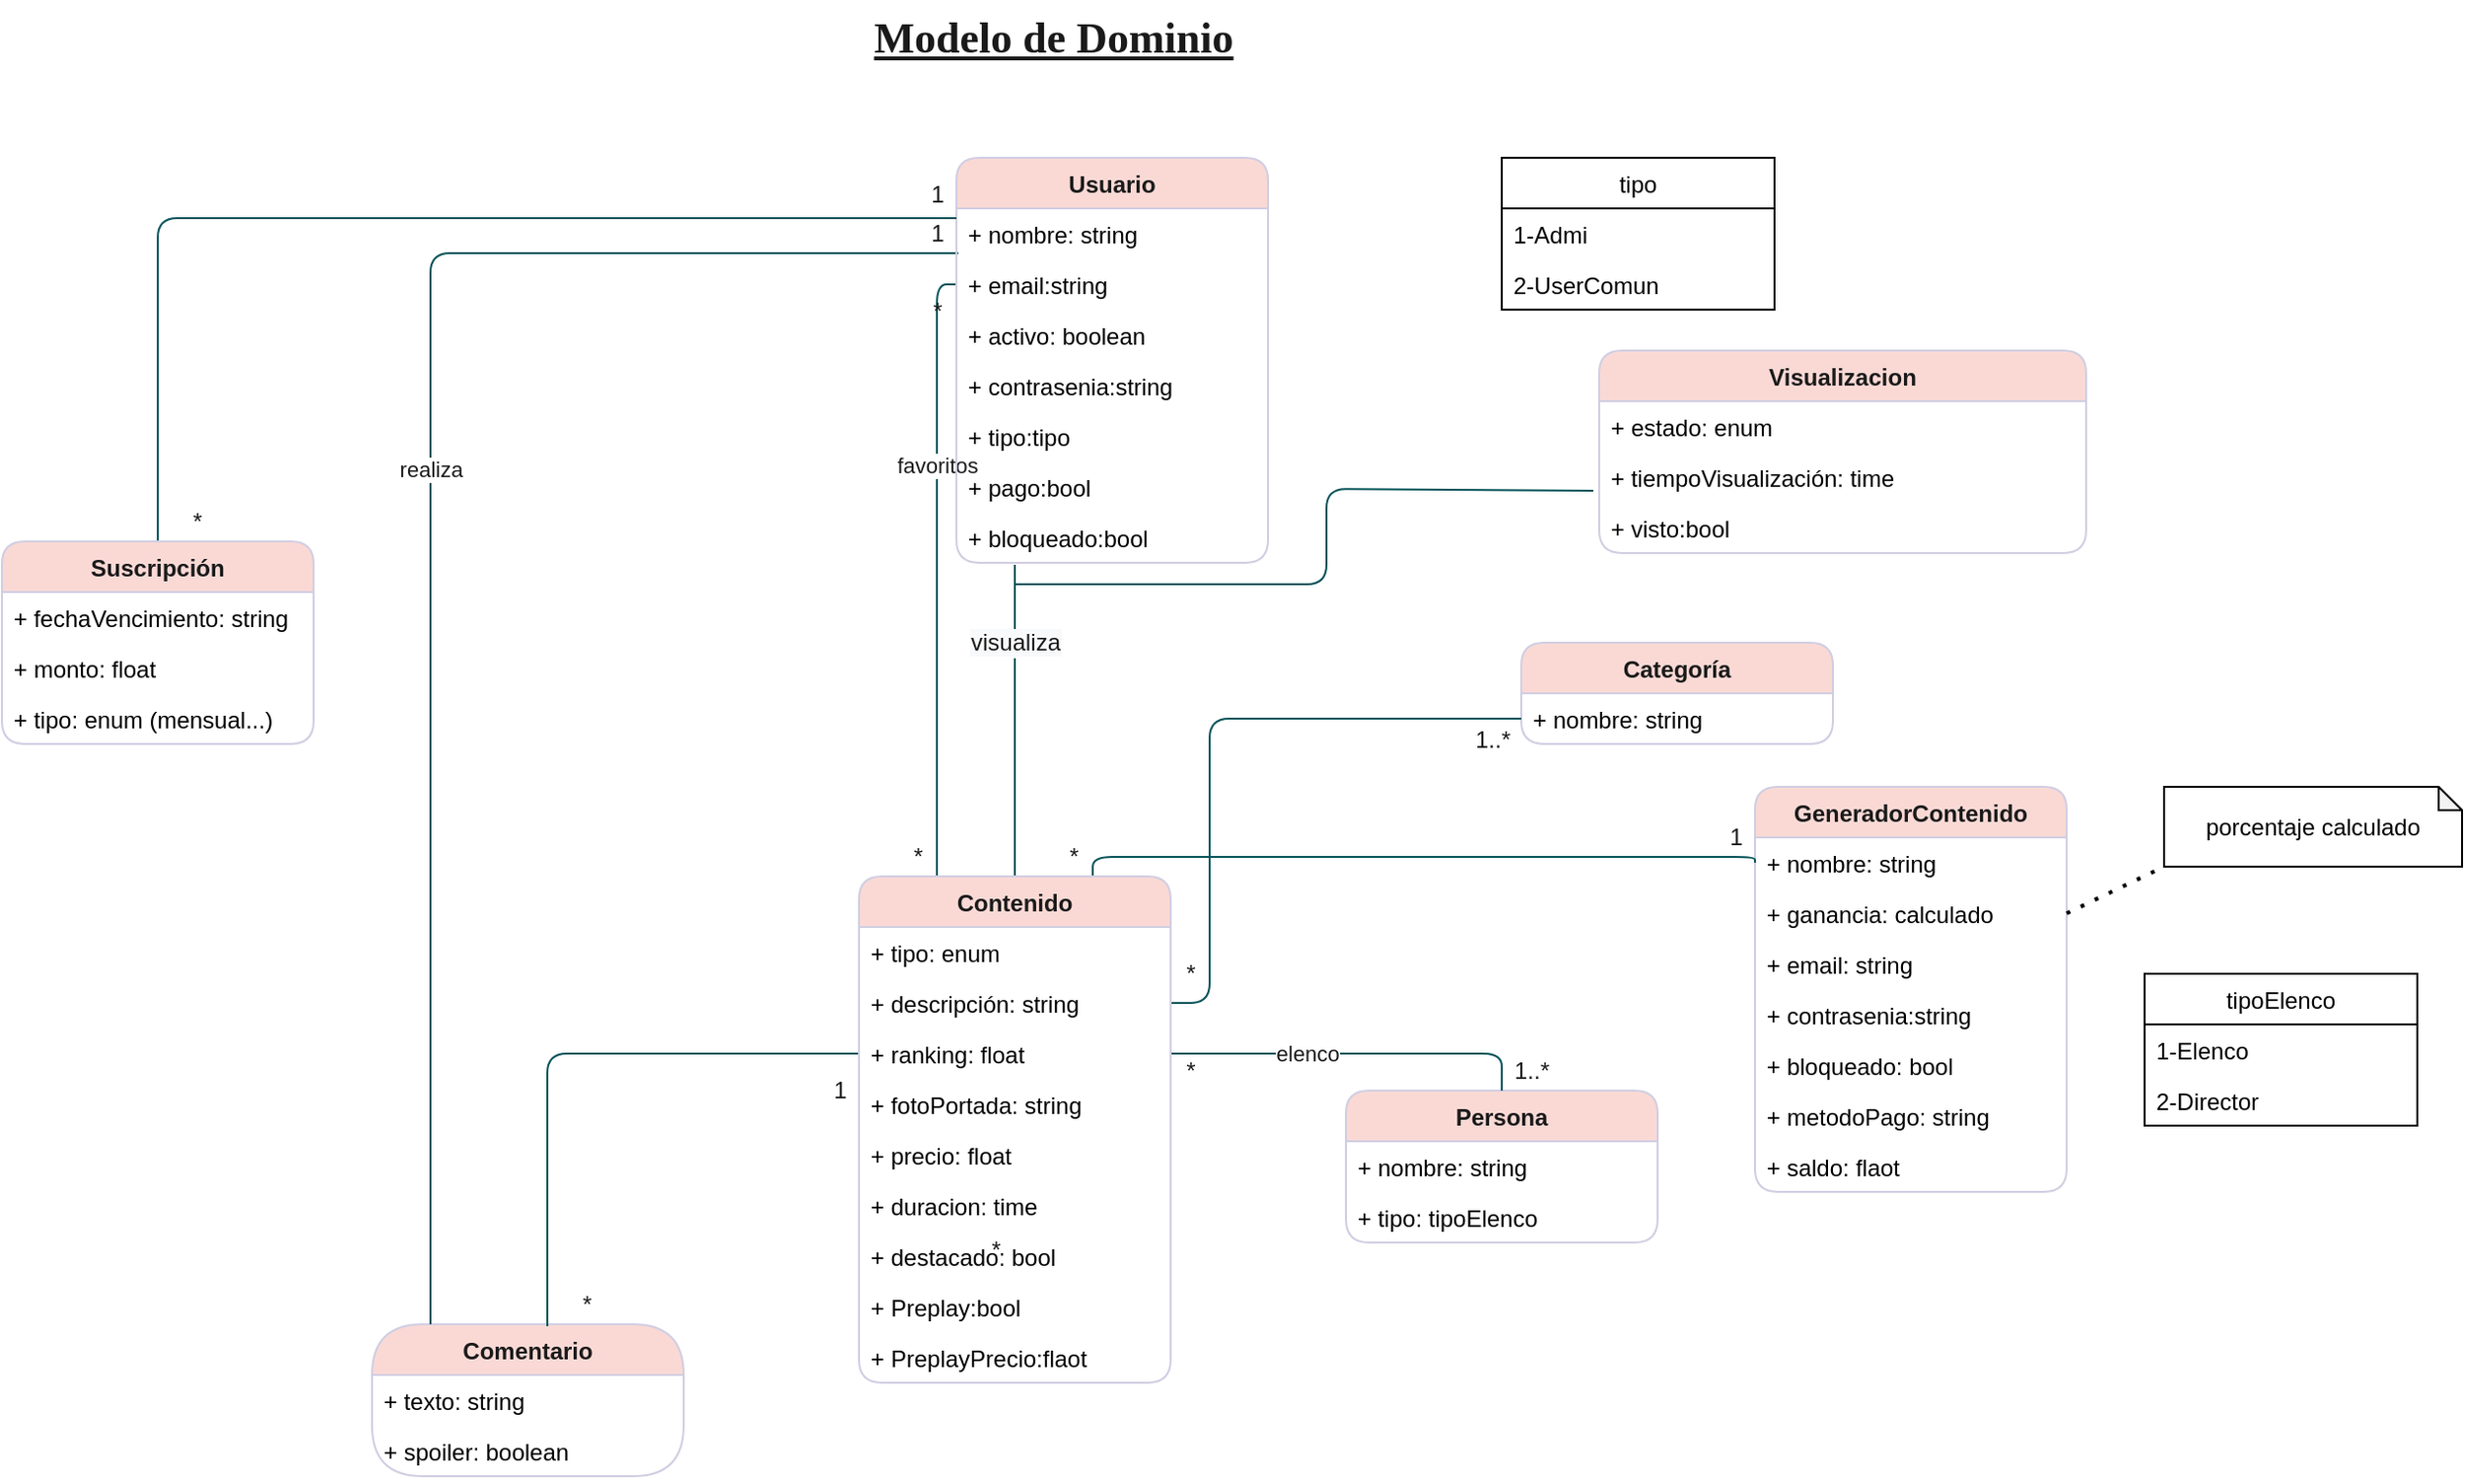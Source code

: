 <mxfile version="15.7.3" type="device" pages="2"><diagram id="Ls-_o7JIN_7BAhij_-Ae" name="Relacional"><mxGraphModel dx="2018" dy="2034" grid="1" gridSize="10" guides="1" tooltips="1" connect="1" arrows="1" fold="1" page="1" pageScale="1" pageWidth="827" pageHeight="1169" math="0" shadow="0"><root><mxCell id="0"/><mxCell id="1" parent="0"/><mxCell id="E4WKJWAHJPoJ-kX5nGv7-1" value="Modelo de Dominio" style="text;html=1;strokeColor=none;fillColor=none;align=center;verticalAlign=middle;whiteSpace=wrap;sketch=0;fontColor=#1A1A1A;fontSize=22;fontStyle=5;fontFamily=Lucida Console;rounded=1;" parent="1" vertex="1"><mxGeometry x="270" y="-170" width="260" height="40" as="geometry"/></mxCell><mxCell id="E4WKJWAHJPoJ-kX5nGv7-25" value="Categoría" style="swimlane;fontStyle=1;align=center;verticalAlign=top;childLayout=stackLayout;horizontal=1;startSize=26;horizontalStack=0;resizeParent=1;resizeParentMax=0;resizeLast=0;collapsible=1;marginBottom=0;sketch=0;fontColor=#1A1A1A;strokeColor=#D0CEE2;fillColor=#FAD9D5;rounded=1;" parent="1" vertex="1"><mxGeometry x="640" y="160" width="160" height="52" as="geometry"/></mxCell><mxCell id="E4WKJWAHJPoJ-kX5nGv7-26" value="+ nombre: string" style="text;strokeColor=none;fillColor=none;align=left;verticalAlign=top;spacingLeft=4;spacingRight=4;overflow=hidden;rotatable=0;points=[[0,0.5],[1,0.5]];portConstraint=eastwest;rounded=1;" parent="E4WKJWAHJPoJ-kX5nGv7-25" vertex="1"><mxGeometry y="26" width="160" height="26" as="geometry"/></mxCell><mxCell id="E4WKJWAHJPoJ-kX5nGv7-30" value="GeneradorContenido" style="swimlane;fontStyle=1;align=center;verticalAlign=top;childLayout=stackLayout;horizontal=1;startSize=26;horizontalStack=0;resizeParent=1;resizeParentMax=0;resizeLast=0;collapsible=1;marginBottom=0;sketch=0;fontColor=#1A1A1A;strokeColor=#D0CEE2;fillColor=#FAD9D5;rounded=1;" parent="1" vertex="1"><mxGeometry x="760" y="234" width="160" height="208" as="geometry"/></mxCell><mxCell id="E4WKJWAHJPoJ-kX5nGv7-31" value="+ nombre: string&#10;" style="text;strokeColor=none;fillColor=none;align=left;verticalAlign=top;spacingLeft=4;spacingRight=4;overflow=hidden;rotatable=0;points=[[0,0.5],[1,0.5]];portConstraint=eastwest;rounded=1;" parent="E4WKJWAHJPoJ-kX5nGv7-30" vertex="1"><mxGeometry y="26" width="160" height="26" as="geometry"/></mxCell><mxCell id="eIcZFwg8ODV4cr5MEJLx-1" value="+ ganancia: calculado" style="text;strokeColor=none;fillColor=none;align=left;verticalAlign=top;spacingLeft=4;spacingRight=4;overflow=hidden;rotatable=0;points=[[0,0.5],[1,0.5]];portConstraint=eastwest;rounded=1;" parent="E4WKJWAHJPoJ-kX5nGv7-30" vertex="1"><mxGeometry y="52" width="160" height="26" as="geometry"/></mxCell><mxCell id="eIcZFwg8ODV4cr5MEJLx-13" value="+ email: string&#10;" style="text;strokeColor=none;fillColor=none;align=left;verticalAlign=top;spacingLeft=4;spacingRight=4;overflow=hidden;rotatable=0;points=[[0,0.5],[1,0.5]];portConstraint=eastwest;rounded=1;" parent="E4WKJWAHJPoJ-kX5nGv7-30" vertex="1"><mxGeometry y="78" width="160" height="26" as="geometry"/></mxCell><mxCell id="eIcZFwg8ODV4cr5MEJLx-14" value="+ contrasenia:string&#10;" style="text;strokeColor=none;fillColor=none;align=left;verticalAlign=top;spacingLeft=4;spacingRight=4;overflow=hidden;rotatable=0;points=[[0,0.5],[1,0.5]];portConstraint=eastwest;rounded=1;" parent="E4WKJWAHJPoJ-kX5nGv7-30" vertex="1"><mxGeometry y="104" width="160" height="26" as="geometry"/></mxCell><mxCell id="enf8LfuknPWUhhPws0sm-5" value="+ bloqueado: bool&#10;" style="text;strokeColor=none;fillColor=none;align=left;verticalAlign=top;spacingLeft=4;spacingRight=4;overflow=hidden;rotatable=0;points=[[0,0.5],[1,0.5]];portConstraint=eastwest;rounded=1;" vertex="1" parent="E4WKJWAHJPoJ-kX5nGv7-30"><mxGeometry y="130" width="160" height="26" as="geometry"/></mxCell><mxCell id="enf8LfuknPWUhhPws0sm-6" value="+ metodoPago: string" style="text;strokeColor=none;fillColor=none;align=left;verticalAlign=top;spacingLeft=4;spacingRight=4;overflow=hidden;rotatable=0;points=[[0,0.5],[1,0.5]];portConstraint=eastwest;rounded=1;" vertex="1" parent="E4WKJWAHJPoJ-kX5nGv7-30"><mxGeometry y="156" width="160" height="26" as="geometry"/></mxCell><mxCell id="enf8LfuknPWUhhPws0sm-7" value="+ saldo: flaot" style="text;strokeColor=none;fillColor=none;align=left;verticalAlign=top;spacingLeft=4;spacingRight=4;overflow=hidden;rotatable=0;points=[[0,0.5],[1,0.5]];portConstraint=eastwest;rounded=1;" vertex="1" parent="E4WKJWAHJPoJ-kX5nGv7-30"><mxGeometry y="182" width="160" height="26" as="geometry"/></mxCell><mxCell id="E4WKJWAHJPoJ-kX5nGv7-45" style="edgeStyle=orthogonalEdgeStyle;curved=0;rounded=1;sketch=0;orthogonalLoop=1;jettySize=auto;html=1;entryX=0.5;entryY=0;entryDx=0;entryDy=0;fontColor=#1A1A1A;strokeColor=#09555B;endArrow=none;endFill=0;" parent="1" edge="1"><mxGeometry relative="1" as="geometry"><mxPoint x="380" y="120" as="sourcePoint"/><mxPoint x="380" y="280" as="targetPoint"/><Array as="points"><mxPoint x="380" y="120"/></Array></mxGeometry></mxCell><mxCell id="E4WKJWAHJPoJ-kX5nGv7-77" value="&lt;span style=&quot;font-size: 12px ; background-color: rgb(248 , 249 , 250)&quot;&gt;visualiza&lt;/span&gt;" style="edgeLabel;html=1;align=center;verticalAlign=middle;resizable=0;points=[];fontColor=#1A1A1A;" parent="E4WKJWAHJPoJ-kX5nGv7-45" vertex="1" connectable="0"><mxGeometry x="-0.225" y="-2" relative="1" as="geometry"><mxPoint x="2" y="-22" as="offset"/></mxGeometry></mxCell><mxCell id="E4WKJWAHJPoJ-kX5nGv7-40" value="Comentario" style="swimlane;fontStyle=1;align=center;verticalAlign=top;childLayout=stackLayout;horizontal=1;startSize=26;horizontalStack=0;resizeParent=1;resizeParentMax=0;resizeLast=0;collapsible=1;marginBottom=0;sketch=0;fontColor=#1A1A1A;strokeColor=#D0CEE2;fillColor=#FAD9D5;rounded=1;arcSize=50;" parent="1" vertex="1"><mxGeometry x="50" y="510" width="160" height="78" as="geometry"><mxRectangle x="-50" y="510" width="100" height="26" as="alternateBounds"/></mxGeometry></mxCell><mxCell id="E4WKJWAHJPoJ-kX5nGv7-41" value="+ texto: string" style="text;strokeColor=none;fillColor=none;align=left;verticalAlign=top;spacingLeft=4;spacingRight=4;overflow=hidden;rotatable=0;points=[[0,0.5],[1,0.5]];portConstraint=eastwest;rounded=1;" parent="E4WKJWAHJPoJ-kX5nGv7-40" vertex="1"><mxGeometry y="26" width="160" height="26" as="geometry"/></mxCell><mxCell id="E4WKJWAHJPoJ-kX5nGv7-42" value="+ spoiler: boolean" style="text;strokeColor=none;fillColor=none;align=left;verticalAlign=top;spacingLeft=4;spacingRight=4;overflow=hidden;rotatable=0;points=[[0,0.5],[1,0.5]];portConstraint=eastwest;rounded=1;" parent="E4WKJWAHJPoJ-kX5nGv7-40" vertex="1"><mxGeometry y="52" width="160" height="26" as="geometry"/></mxCell><mxCell id="E4WKJWAHJPoJ-kX5nGv7-46" value="Visualizacion" style="swimlane;fontStyle=1;align=center;verticalAlign=top;childLayout=stackLayout;horizontal=1;startSize=26;horizontalStack=0;resizeParent=1;resizeParentMax=0;resizeLast=0;collapsible=1;marginBottom=0;sketch=0;fontColor=#1A1A1A;strokeColor=#D0CEE2;fillColor=#FAD9D5;rounded=1;" parent="1" vertex="1"><mxGeometry x="680" y="10" width="250" height="104" as="geometry"><mxRectangle x="110" y="455" width="260" height="26" as="alternateBounds"/></mxGeometry></mxCell><mxCell id="E4WKJWAHJPoJ-kX5nGv7-47" value="+ estado: enum" style="text;strokeColor=none;fillColor=none;align=left;verticalAlign=top;spacingLeft=4;spacingRight=4;overflow=hidden;rotatable=0;points=[[0,0.5],[1,0.5]];portConstraint=eastwest;rounded=1;" parent="E4WKJWAHJPoJ-kX5nGv7-46" vertex="1"><mxGeometry y="26" width="250" height="26" as="geometry"/></mxCell><mxCell id="enf8LfuknPWUhhPws0sm-2" value="+ tiempoVisualización: time" style="text;strokeColor=none;fillColor=none;align=left;verticalAlign=top;spacingLeft=4;spacingRight=4;overflow=hidden;rotatable=0;points=[[0,0.5],[1,0.5]];portConstraint=eastwest;rounded=1;" vertex="1" parent="E4WKJWAHJPoJ-kX5nGv7-46"><mxGeometry y="52" width="250" height="26" as="geometry"/></mxCell><mxCell id="enf8LfuknPWUhhPws0sm-1" value="+ visto:bool" style="text;strokeColor=none;fillColor=none;align=left;verticalAlign=top;spacingLeft=4;spacingRight=4;overflow=hidden;rotatable=0;points=[[0,0.5],[1,0.5]];portConstraint=eastwest;rounded=1;" vertex="1" parent="E4WKJWAHJPoJ-kX5nGv7-46"><mxGeometry y="78" width="250" height="26" as="geometry"/></mxCell><mxCell id="E4WKJWAHJPoJ-kX5nGv7-52" style="edgeStyle=orthogonalEdgeStyle;curved=0;rounded=1;sketch=0;orthogonalLoop=1;jettySize=auto;html=1;entryX=0;entryY=0.5;entryDx=0;entryDy=0;fontColor=#1A1A1A;endArrow=none;endFill=0;strokeColor=#09555B;" parent="1" target="E4WKJWAHJPoJ-kX5nGv7-26" edge="1"><mxGeometry relative="1" as="geometry"><mxPoint x="460" y="345" as="sourcePoint"/><mxPoint x="640" y="225" as="targetPoint"/><Array as="points"><mxPoint x="480" y="345"/><mxPoint x="480" y="199"/></Array></mxGeometry></mxCell><mxCell id="E4WKJWAHJPoJ-kX5nGv7-53" value="1..*&lt;br&gt;" style="text;html=1;align=center;verticalAlign=middle;resizable=0;points=[];autosize=1;strokeColor=none;fontColor=#1A1A1A;" parent="1" vertex="1"><mxGeometry x="610" y="200" width="30" height="20" as="geometry"/></mxCell><mxCell id="E4WKJWAHJPoJ-kX5nGv7-56" value="Persona" style="swimlane;fontStyle=1;align=center;verticalAlign=top;childLayout=stackLayout;horizontal=1;startSize=26;horizontalStack=0;resizeParent=1;resizeParentMax=0;resizeLast=0;collapsible=1;marginBottom=0;sketch=0;fontColor=#1A1A1A;strokeColor=#D0CEE2;fillColor=#FAD9D5;rounded=1;" parent="1" vertex="1"><mxGeometry x="550" y="390" width="160" height="78" as="geometry"/></mxCell><mxCell id="E4WKJWAHJPoJ-kX5nGv7-57" value="+ nombre: string" style="text;strokeColor=none;fillColor=none;align=left;verticalAlign=top;spacingLeft=4;spacingRight=4;overflow=hidden;rotatable=0;points=[[0,0.5],[1,0.5]];portConstraint=eastwest;rounded=1;" parent="E4WKJWAHJPoJ-kX5nGv7-56" vertex="1"><mxGeometry y="26" width="160" height="26" as="geometry"/></mxCell><mxCell id="RO8DZL4vetrmdhFQy2fv-1" value="+ tipo: tipoElenco" style="text;strokeColor=none;fillColor=none;align=left;verticalAlign=top;spacingLeft=4;spacingRight=4;overflow=hidden;rotatable=0;points=[[0,0.5],[1,0.5]];portConstraint=eastwest;rounded=1;" parent="E4WKJWAHJPoJ-kX5nGv7-56" vertex="1"><mxGeometry y="52" width="160" height="26" as="geometry"/></mxCell><mxCell id="E4WKJWAHJPoJ-kX5nGv7-61" style="edgeStyle=orthogonalEdgeStyle;curved=0;rounded=1;sketch=0;orthogonalLoop=1;jettySize=auto;html=1;exitX=1;exitY=0.5;exitDx=0;exitDy=0;entryX=0.5;entryY=0;entryDx=0;entryDy=0;fontColor=#1A1A1A;endArrow=none;endFill=0;strokeColor=#09555B;" parent="1" target="E4WKJWAHJPoJ-kX5nGv7-56" edge="1"><mxGeometry relative="1" as="geometry"><mxPoint x="460" y="371" as="sourcePoint"/><Array as="points"><mxPoint x="630" y="371"/><mxPoint x="630" y="384"/></Array></mxGeometry></mxCell><mxCell id="E4WKJWAHJPoJ-kX5nGv7-64" value="elenco" style="edgeLabel;html=1;align=center;verticalAlign=middle;resizable=0;points=[];fontColor=#1A1A1A;" parent="E4WKJWAHJPoJ-kX5nGv7-61" vertex="1" connectable="0"><mxGeometry x="-0.285" y="-4" relative="1" as="geometry"><mxPoint x="2" y="-4" as="offset"/></mxGeometry></mxCell><mxCell id="E4WKJWAHJPoJ-kX5nGv7-66" value="1..*&lt;br&gt;" style="text;html=1;align=center;verticalAlign=middle;resizable=0;points=[];autosize=1;strokeColor=none;fontColor=#1A1A1A;" parent="1" vertex="1"><mxGeometry x="630" y="370" width="30" height="20" as="geometry"/></mxCell><mxCell id="E4WKJWAHJPoJ-kX5nGv7-68" value="*" style="text;html=1;align=center;verticalAlign=middle;resizable=0;points=[];autosize=1;strokeColor=none;fontColor=#1A1A1A;" parent="1" vertex="1"><mxGeometry x="360" y="462" width="20" height="20" as="geometry"/></mxCell><mxCell id="E4WKJWAHJPoJ-kX5nGv7-69" value="*" style="text;html=1;align=center;verticalAlign=middle;resizable=0;points=[];autosize=1;strokeColor=none;fontColor=#1A1A1A;" parent="1" vertex="1"><mxGeometry x="460" y="370" width="20" height="20" as="geometry"/></mxCell><mxCell id="E4WKJWAHJPoJ-kX5nGv7-70" value="*" style="text;html=1;align=center;verticalAlign=middle;resizable=0;points=[];autosize=1;strokeColor=none;fontColor=#1A1A1A;" parent="1" vertex="1"><mxGeometry x="460" y="320" width="20" height="20" as="geometry"/></mxCell><mxCell id="E4WKJWAHJPoJ-kX5nGv7-73" style="edgeStyle=orthogonalEdgeStyle;curved=0;rounded=1;sketch=0;orthogonalLoop=1;jettySize=auto;html=1;exitX=0;exitY=0.5;exitDx=0;exitDy=0;entryX=0.25;entryY=0;entryDx=0;entryDy=0;fontColor=#1A1A1A;endArrow=none;endFill=0;strokeColor=#09555B;" parent="1" source="E4WKJWAHJPoJ-kX5nGv7-100" target="E4WKJWAHJPoJ-kX5nGv7-130" edge="1"><mxGeometry relative="1" as="geometry"><mxPoint x="300" y="139" as="sourcePoint"/><mxPoint x="300" y="345" as="targetPoint"/><Array as="points"><mxPoint x="340" y="-24"/></Array></mxGeometry></mxCell><mxCell id="E4WKJWAHJPoJ-kX5nGv7-74" value="favoritos" style="edgeLabel;html=1;align=center;verticalAlign=middle;resizable=0;points=[];fontColor=#1A1A1A;" parent="E4WKJWAHJPoJ-kX5nGv7-73" vertex="1" connectable="0"><mxGeometry x="-0.213" y="1" relative="1" as="geometry"><mxPoint x="-1" y="-21" as="offset"/></mxGeometry></mxCell><mxCell id="E4WKJWAHJPoJ-kX5nGv7-75" value="*" style="text;html=1;align=center;verticalAlign=middle;resizable=0;points=[];autosize=1;strokeColor=none;fontColor=#1A1A1A;" parent="1" vertex="1"><mxGeometry x="320" y="260" width="20" height="20" as="geometry"/></mxCell><mxCell id="E4WKJWAHJPoJ-kX5nGv7-76" value="*" style="text;html=1;align=center;verticalAlign=middle;resizable=0;points=[];autosize=1;strokeColor=none;fontColor=#1A1A1A;" parent="1" vertex="1"><mxGeometry x="330" y="-20" width="20" height="20" as="geometry"/></mxCell><mxCell id="E4WKJWAHJPoJ-kX5nGv7-78" style="edgeStyle=orthogonalEdgeStyle;curved=0;rounded=1;sketch=0;orthogonalLoop=1;jettySize=auto;html=1;entryX=0.75;entryY=0;entryDx=0;entryDy=0;fontColor=#1A1A1A;endArrow=none;endFill=0;strokeColor=#09555B;exitX=0;exitY=0.5;exitDx=0;exitDy=0;" parent="1" edge="1" source="E4WKJWAHJPoJ-kX5nGv7-31"><mxGeometry relative="1" as="geometry"><mxPoint x="420" y="280" as="targetPoint"/><Array as="points"><mxPoint x="760" y="270"/><mxPoint x="420" y="270"/></Array><mxPoint x="700" y="270" as="sourcePoint"/></mxGeometry></mxCell><mxCell id="E4WKJWAHJPoJ-kX5nGv7-79" value="*" style="text;html=1;align=center;verticalAlign=middle;resizable=0;points=[];autosize=1;strokeColor=none;fontColor=#1A1A1A;" parent="1" vertex="1"><mxGeometry x="400" y="260" width="20" height="20" as="geometry"/></mxCell><mxCell id="E4WKJWAHJPoJ-kX5nGv7-80" value="1" style="text;html=1;align=center;verticalAlign=middle;resizable=0;points=[];autosize=1;strokeColor=none;fontColor=#1A1A1A;" parent="1" vertex="1"><mxGeometry x="740" y="250" width="20" height="20" as="geometry"/></mxCell><mxCell id="E4WKJWAHJPoJ-kX5nGv7-81" style="edgeStyle=orthogonalEdgeStyle;curved=0;rounded=1;sketch=0;orthogonalLoop=1;jettySize=auto;html=1;exitX=0.006;exitY=0.885;exitDx=0;exitDy=0;fontColor=#1A1A1A;endArrow=none;endFill=0;strokeColor=#09555B;exitPerimeter=0;" parent="1" source="E4WKJWAHJPoJ-kX5nGv7-99" edge="1"><mxGeometry relative="1" as="geometry"><mxPoint x="300" y="139" as="sourcePoint"/><Array as="points"><mxPoint x="80" y="-40"/><mxPoint x="80" y="510"/></Array><mxPoint x="80" y="510" as="targetPoint"/></mxGeometry></mxCell><mxCell id="E4WKJWAHJPoJ-kX5nGv7-89" value="realiza" style="edgeLabel;html=1;align=center;verticalAlign=middle;resizable=0;points=[];fontColor=#1A1A1A;" parent="E4WKJWAHJPoJ-kX5nGv7-81" vertex="1" connectable="0"><mxGeometry x="0.373" y="1" relative="1" as="geometry"><mxPoint x="-1" y="-182" as="offset"/></mxGeometry></mxCell><mxCell id="E4WKJWAHJPoJ-kX5nGv7-84" value="1" style="text;html=1;align=center;verticalAlign=middle;resizable=0;points=[];autosize=1;strokeColor=none;fontColor=#1A1A1A;" parent="1" vertex="1"><mxGeometry x="280" y="380" width="20" height="20" as="geometry"/></mxCell><mxCell id="E4WKJWAHJPoJ-kX5nGv7-86" value="*" style="text;html=1;align=center;verticalAlign=middle;resizable=0;points=[];autosize=1;strokeColor=none;fontColor=#1A1A1A;" parent="1" vertex="1"><mxGeometry x="150" y="490" width="20" height="20" as="geometry"/></mxCell><mxCell id="E4WKJWAHJPoJ-kX5nGv7-87" value="1" style="text;html=1;align=center;verticalAlign=middle;resizable=0;points=[];autosize=1;strokeColor=none;fontColor=#1A1A1A;" parent="1" vertex="1"><mxGeometry x="330" y="-60" width="20" height="20" as="geometry"/></mxCell><mxCell id="E4WKJWAHJPoJ-kX5nGv7-98" value="Usuario" style="swimlane;fontStyle=1;align=center;verticalAlign=top;childLayout=stackLayout;horizontal=1;startSize=26;horizontalStack=0;resizeParent=1;resizeParentMax=0;resizeLast=0;collapsible=1;marginBottom=0;sketch=0;fontColor=#1A1A1A;strokeColor=#D0CEE2;fillColor=#FAD9D5;rounded=1;" parent="1" vertex="1"><mxGeometry x="350" y="-89" width="160" height="208" as="geometry"/></mxCell><mxCell id="E4WKJWAHJPoJ-kX5nGv7-99" value="+ nombre: string" style="text;strokeColor=none;fillColor=none;align=left;verticalAlign=top;spacingLeft=4;spacingRight=4;overflow=hidden;rotatable=0;points=[[0,0.5],[1,0.5]];portConstraint=eastwest;rounded=1;" parent="E4WKJWAHJPoJ-kX5nGv7-98" vertex="1"><mxGeometry y="26" width="160" height="26" as="geometry"/></mxCell><mxCell id="E4WKJWAHJPoJ-kX5nGv7-100" value="+ email:string" style="text;strokeColor=none;fillColor=none;align=left;verticalAlign=top;spacingLeft=4;spacingRight=4;overflow=hidden;rotatable=0;points=[[0,0.5],[1,0.5]];portConstraint=eastwest;rounded=1;" parent="E4WKJWAHJPoJ-kX5nGv7-98" vertex="1"><mxGeometry y="52" width="160" height="26" as="geometry"/></mxCell><mxCell id="eIcZFwg8ODV4cr5MEJLx-6" value="+ activo: boolean" style="text;strokeColor=none;fillColor=none;align=left;verticalAlign=top;spacingLeft=4;spacingRight=4;overflow=hidden;rotatable=0;points=[[0,0.5],[1,0.5]];portConstraint=eastwest;rounded=1;" parent="E4WKJWAHJPoJ-kX5nGv7-98" vertex="1"><mxGeometry y="78" width="160" height="26" as="geometry"/></mxCell><mxCell id="eIcZFwg8ODV4cr5MEJLx-7" value="+ contrasenia:string" style="text;strokeColor=none;fillColor=none;align=left;verticalAlign=top;spacingLeft=4;spacingRight=4;overflow=hidden;rotatable=0;points=[[0,0.5],[1,0.5]];portConstraint=eastwest;rounded=1;" parent="E4WKJWAHJPoJ-kX5nGv7-98" vertex="1"><mxGeometry y="104" width="160" height="26" as="geometry"/></mxCell><mxCell id="eIcZFwg8ODV4cr5MEJLx-8" value="+ tipo:tipo" style="text;strokeColor=none;fillColor=none;align=left;verticalAlign=top;spacingLeft=4;spacingRight=4;overflow=hidden;rotatable=0;points=[[0,0.5],[1,0.5]];portConstraint=eastwest;rounded=1;" parent="E4WKJWAHJPoJ-kX5nGv7-98" vertex="1"><mxGeometry y="130" width="160" height="26" as="geometry"/></mxCell><mxCell id="enf8LfuknPWUhhPws0sm-3" value="+ pago:bool" style="text;strokeColor=none;fillColor=none;align=left;verticalAlign=top;spacingLeft=4;spacingRight=4;overflow=hidden;rotatable=0;points=[[0,0.5],[1,0.5]];portConstraint=eastwest;rounded=1;" vertex="1" parent="E4WKJWAHJPoJ-kX5nGv7-98"><mxGeometry y="156" width="160" height="26" as="geometry"/></mxCell><mxCell id="enf8LfuknPWUhhPws0sm-4" value="+ bloqueado:bool" style="text;strokeColor=none;fillColor=none;align=left;verticalAlign=top;spacingLeft=4;spacingRight=4;overflow=hidden;rotatable=0;points=[[0,0.5],[1,0.5]];portConstraint=eastwest;rounded=1;" vertex="1" parent="E4WKJWAHJPoJ-kX5nGv7-98"><mxGeometry y="182" width="160" height="26" as="geometry"/></mxCell><mxCell id="E4WKJWAHJPoJ-kX5nGv7-112" style="edgeStyle=orthogonalEdgeStyle;curved=0;rounded=1;sketch=0;orthogonalLoop=1;jettySize=auto;html=1;exitX=0.5;exitY=0;exitDx=0;exitDy=0;entryX=0;entryY=0.192;entryDx=0;entryDy=0;fontColor=#1A1A1A;endArrow=none;endFill=0;strokeColor=#09555B;entryPerimeter=0;" parent="1" source="E4WKJWAHJPoJ-kX5nGv7-107" target="E4WKJWAHJPoJ-kX5nGv7-99" edge="1"><mxGeometry relative="1" as="geometry"><Array as="points"><mxPoint x="-60" y="-58"/></Array></mxGeometry></mxCell><mxCell id="E4WKJWAHJPoJ-kX5nGv7-107" value="Suscripción" style="swimlane;fontStyle=1;align=center;verticalAlign=top;childLayout=stackLayout;horizontal=1;startSize=26;horizontalStack=0;resizeParent=1;resizeParentMax=0;resizeLast=0;collapsible=1;marginBottom=0;sketch=0;fontColor=#1A1A1A;strokeColor=#D0CEE2;fillColor=#FAD9D5;rounded=1;" parent="1" vertex="1"><mxGeometry x="-140" y="108" width="160" height="104" as="geometry"/></mxCell><mxCell id="E4WKJWAHJPoJ-kX5nGv7-111" value="+ fechaVencimiento: string" style="text;strokeColor=none;fillColor=none;align=left;verticalAlign=top;spacingLeft=4;spacingRight=4;overflow=hidden;rotatable=0;points=[[0,0.5],[1,0.5]];portConstraint=eastwest;rounded=1;" parent="E4WKJWAHJPoJ-kX5nGv7-107" vertex="1"><mxGeometry y="26" width="160" height="26" as="geometry"/></mxCell><mxCell id="E4WKJWAHJPoJ-kX5nGv7-108" value="+ monto: float" style="text;strokeColor=none;fillColor=none;align=left;verticalAlign=top;spacingLeft=4;spacingRight=4;overflow=hidden;rotatable=0;points=[[0,0.5],[1,0.5]];portConstraint=eastwest;rounded=1;" parent="E4WKJWAHJPoJ-kX5nGv7-107" vertex="1"><mxGeometry y="52" width="160" height="26" as="geometry"/></mxCell><mxCell id="E4WKJWAHJPoJ-kX5nGv7-114" value="+ tipo: enum (mensual...)" style="text;strokeColor=none;fillColor=none;align=left;verticalAlign=top;spacingLeft=4;spacingRight=4;overflow=hidden;rotatable=0;points=[[0,0.5],[1,0.5]];portConstraint=eastwest;rounded=1;" parent="E4WKJWAHJPoJ-kX5nGv7-107" vertex="1"><mxGeometry y="78" width="160" height="26" as="geometry"/></mxCell><mxCell id="E4WKJWAHJPoJ-kX5nGv7-115" value="*" style="text;html=1;align=center;verticalAlign=middle;resizable=0;points=[];autosize=1;strokeColor=none;fontColor=#1A1A1A;" parent="1" vertex="1"><mxGeometry x="-50" y="88" width="20" height="20" as="geometry"/></mxCell><mxCell id="E4WKJWAHJPoJ-kX5nGv7-116" value="1" style="text;html=1;align=center;verticalAlign=middle;resizable=0;points=[];autosize=1;strokeColor=none;fontColor=#1A1A1A;" parent="1" vertex="1"><mxGeometry x="330" y="-80" width="20" height="20" as="geometry"/></mxCell><mxCell id="E4WKJWAHJPoJ-kX5nGv7-129" style="edgeStyle=orthogonalEdgeStyle;curved=0;rounded=1;sketch=0;orthogonalLoop=1;jettySize=auto;html=1;exitX=0;exitY=0.5;exitDx=0;exitDy=0;fontColor=#1A1A1A;endArrow=none;endFill=0;strokeColor=#09555B;" parent="1" edge="1"><mxGeometry relative="1" as="geometry"><mxPoint x="300" y="371" as="sourcePoint"/><mxPoint x="140" y="511" as="targetPoint"/><Array as="points"><mxPoint x="140" y="371"/><mxPoint x="140" y="511"/></Array></mxGeometry></mxCell><mxCell id="E4WKJWAHJPoJ-kX5nGv7-130" value="Contenido" style="swimlane;fontStyle=1;align=center;verticalAlign=top;childLayout=stackLayout;horizontal=1;startSize=26;horizontalStack=0;resizeParent=1;resizeParentMax=0;resizeLast=0;collapsible=1;marginBottom=0;sketch=0;fontColor=#1A1A1A;strokeColor=#D0CEE2;fillColor=#FAD9D5;rounded=1;" parent="1" vertex="1"><mxGeometry x="300" y="280" width="160" height="260" as="geometry"/></mxCell><mxCell id="E4WKJWAHJPoJ-kX5nGv7-131" value="+ tipo: enum" style="text;strokeColor=none;fillColor=none;align=left;verticalAlign=top;spacingLeft=4;spacingRight=4;overflow=hidden;rotatable=0;points=[[0,0.5],[1,0.5]];portConstraint=eastwest;rounded=1;" parent="E4WKJWAHJPoJ-kX5nGv7-130" vertex="1"><mxGeometry y="26" width="160" height="26" as="geometry"/></mxCell><mxCell id="E4WKJWAHJPoJ-kX5nGv7-132" value="+ descripción: string" style="text;strokeColor=none;fillColor=none;align=left;verticalAlign=top;spacingLeft=4;spacingRight=4;overflow=hidden;rotatable=0;points=[[0,0.5],[1,0.5]];portConstraint=eastwest;rounded=1;" parent="E4WKJWAHJPoJ-kX5nGv7-130" vertex="1"><mxGeometry y="52" width="160" height="26" as="geometry"/></mxCell><mxCell id="E4WKJWAHJPoJ-kX5nGv7-133" value="+ ranking: float&#10;" style="text;strokeColor=none;fillColor=none;align=left;verticalAlign=top;spacingLeft=4;spacingRight=4;overflow=hidden;rotatable=0;points=[[0,0.5],[1,0.5]];portConstraint=eastwest;rounded=1;" parent="E4WKJWAHJPoJ-kX5nGv7-130" vertex="1"><mxGeometry y="78" width="160" height="26" as="geometry"/></mxCell><mxCell id="E4WKJWAHJPoJ-kX5nGv7-134" value="+ fotoPortada: string" style="text;strokeColor=none;fillColor=none;align=left;verticalAlign=top;spacingLeft=4;spacingRight=4;overflow=hidden;rotatable=0;points=[[0,0.5],[1,0.5]];portConstraint=eastwest;rounded=1;" parent="E4WKJWAHJPoJ-kX5nGv7-130" vertex="1"><mxGeometry y="104" width="160" height="26" as="geometry"/></mxCell><mxCell id="E4WKJWAHJPoJ-kX5nGv7-135" value="+ precio: float" style="text;strokeColor=none;fillColor=none;align=left;verticalAlign=top;spacingLeft=4;spacingRight=4;overflow=hidden;rotatable=0;points=[[0,0.5],[1,0.5]];portConstraint=eastwest;rounded=1;" parent="E4WKJWAHJPoJ-kX5nGv7-130" vertex="1"><mxGeometry y="130" width="160" height="26" as="geometry"/></mxCell><mxCell id="E4WKJWAHJPoJ-kX5nGv7-136" value="+ duracion: time" style="text;strokeColor=none;fillColor=none;align=left;verticalAlign=top;spacingLeft=4;spacingRight=4;overflow=hidden;rotatable=0;points=[[0,0.5],[1,0.5]];portConstraint=eastwest;rounded=1;" parent="E4WKJWAHJPoJ-kX5nGv7-130" vertex="1"><mxGeometry y="156" width="160" height="26" as="geometry"/></mxCell><mxCell id="eIcZFwg8ODV4cr5MEJLx-5" value="+ destacado: bool" style="text;strokeColor=none;fillColor=none;align=left;verticalAlign=top;spacingLeft=4;spacingRight=4;overflow=hidden;rotatable=0;points=[[0,0.5],[1,0.5]];portConstraint=eastwest;rounded=1;" parent="E4WKJWAHJPoJ-kX5nGv7-130" vertex="1"><mxGeometry y="182" width="160" height="26" as="geometry"/></mxCell><mxCell id="enf8LfuknPWUhhPws0sm-8" value="+ Preplay:bool" style="text;strokeColor=none;fillColor=none;align=left;verticalAlign=top;spacingLeft=4;spacingRight=4;overflow=hidden;rotatable=0;points=[[0,0.5],[1,0.5]];portConstraint=eastwest;rounded=1;" vertex="1" parent="E4WKJWAHJPoJ-kX5nGv7-130"><mxGeometry y="208" width="160" height="26" as="geometry"/></mxCell><mxCell id="enf8LfuknPWUhhPws0sm-9" value="+ PreplayPrecio:flaot" style="text;strokeColor=none;fillColor=none;align=left;verticalAlign=top;spacingLeft=4;spacingRight=4;overflow=hidden;rotatable=0;points=[[0,0.5],[1,0.5]];portConstraint=eastwest;rounded=1;" vertex="1" parent="E4WKJWAHJPoJ-kX5nGv7-130"><mxGeometry y="234" width="160" height="26" as="geometry"/></mxCell><mxCell id="E4WKJWAHJPoJ-kX5nGv7-145" style="edgeStyle=orthogonalEdgeStyle;curved=0;rounded=1;sketch=0;orthogonalLoop=1;jettySize=auto;html=1;exitX=-0.012;exitY=0.769;exitDx=0;exitDy=0;fontColor=#1A1A1A;endArrow=none;endFill=0;strokeColor=#09555B;exitPerimeter=0;" parent="1" source="enf8LfuknPWUhhPws0sm-2" edge="1"><mxGeometry relative="1" as="geometry"><mxPoint x="380" y="130" as="targetPoint"/><Array as="points"><mxPoint x="540" y="81"/><mxPoint x="540" y="130"/><mxPoint x="380" y="130"/></Array></mxGeometry></mxCell><mxCell id="eIcZFwg8ODV4cr5MEJLx-2" value="porcentaje calculado" style="shape=note;whiteSpace=wrap;html=1;backgroundOutline=1;darkOpacity=0.05;size=12;" parent="1" vertex="1"><mxGeometry x="970" y="234" width="153" height="41" as="geometry"/></mxCell><mxCell id="eIcZFwg8ODV4cr5MEJLx-3" value="" style="endArrow=none;dashed=1;html=1;dashPattern=1 3;strokeWidth=2;rounded=0;entryX=0;entryY=1;entryDx=0;entryDy=0;entryPerimeter=0;exitX=1;exitY=0.5;exitDx=0;exitDy=0;" parent="1" source="eIcZFwg8ODV4cr5MEJLx-1" target="eIcZFwg8ODV4cr5MEJLx-2" edge="1"><mxGeometry width="50" height="50" relative="1" as="geometry"><mxPoint x="450" y="370" as="sourcePoint"/><mxPoint x="500" y="320" as="targetPoint"/></mxGeometry></mxCell><mxCell id="eIcZFwg8ODV4cr5MEJLx-9" value="tipo" style="swimlane;fontStyle=0;childLayout=stackLayout;horizontal=1;startSize=26;fillColor=none;horizontalStack=0;resizeParent=1;resizeParentMax=0;resizeLast=0;collapsible=1;marginBottom=0;" parent="1" vertex="1"><mxGeometry x="630" y="-89" width="140" height="78" as="geometry"/></mxCell><mxCell id="eIcZFwg8ODV4cr5MEJLx-10" value="1-Admi" style="text;strokeColor=none;fillColor=none;align=left;verticalAlign=top;spacingLeft=4;spacingRight=4;overflow=hidden;rotatable=0;points=[[0,0.5],[1,0.5]];portConstraint=eastwest;" parent="eIcZFwg8ODV4cr5MEJLx-9" vertex="1"><mxGeometry y="26" width="140" height="26" as="geometry"/></mxCell><mxCell id="eIcZFwg8ODV4cr5MEJLx-11" value="2-UserComun" style="text;strokeColor=none;fillColor=none;align=left;verticalAlign=top;spacingLeft=4;spacingRight=4;overflow=hidden;rotatable=0;points=[[0,0.5],[1,0.5]];portConstraint=eastwest;" parent="eIcZFwg8ODV4cr5MEJLx-9" vertex="1"><mxGeometry y="52" width="140" height="26" as="geometry"/></mxCell><mxCell id="RO8DZL4vetrmdhFQy2fv-2" value="tipoElenco" style="swimlane;fontStyle=0;childLayout=stackLayout;horizontal=1;startSize=26;fillColor=none;horizontalStack=0;resizeParent=1;resizeParentMax=0;resizeLast=0;collapsible=1;marginBottom=0;" parent="1" vertex="1"><mxGeometry x="960" y="330" width="140" height="78" as="geometry"/></mxCell><mxCell id="RO8DZL4vetrmdhFQy2fv-3" value="1-Elenco" style="text;strokeColor=none;fillColor=none;align=left;verticalAlign=top;spacingLeft=4;spacingRight=4;overflow=hidden;rotatable=0;points=[[0,0.5],[1,0.5]];portConstraint=eastwest;" parent="RO8DZL4vetrmdhFQy2fv-2" vertex="1"><mxGeometry y="26" width="140" height="26" as="geometry"/></mxCell><mxCell id="RO8DZL4vetrmdhFQy2fv-4" value="2-Director" style="text;strokeColor=none;fillColor=none;align=left;verticalAlign=top;spacingLeft=4;spacingRight=4;overflow=hidden;rotatable=0;points=[[0,0.5],[1,0.5]];portConstraint=eastwest;" parent="RO8DZL4vetrmdhFQy2fv-2" vertex="1"><mxGeometry y="52" width="140" height="26" as="geometry"/></mxCell></root></mxGraphModel></diagram><diagram id="7EZQVts5pjk77h-mr-2-" name="No relacional"><mxGraphModel dx="495" dy="591" grid="1" gridSize="10" guides="1" tooltips="1" connect="1" arrows="1" fold="1" page="1" pageScale="1" pageWidth="827" pageHeight="1169" math="0" shadow="0"><root><mxCell id="cTQuCYkFvjlwFfZqyhyW-0"/><mxCell id="cTQuCYkFvjlwFfZqyhyW-1" parent="cTQuCYkFvjlwFfZqyhyW-0"/><mxCell id="cTQuCYkFvjlwFfZqyhyW-3" value="Ganancia" style="swimlane;fontStyle=0;childLayout=stackLayout;horizontal=1;startSize=26;fillColor=none;horizontalStack=0;resizeParent=1;resizeParentMax=0;resizeLast=0;collapsible=1;marginBottom=0;rounded=1;sketch=0;fontColor=#1A1A1A;strokeColor=#D0CEE2;" vertex="1" parent="cTQuCYkFvjlwFfZqyhyW-1"><mxGeometry x="80" y="40" width="140" height="104" as="geometry"/></mxCell><mxCell id="cTQuCYkFvjlwFfZqyhyW-4" value="+ nombreGenerador" style="text;strokeColor=none;fillColor=none;align=left;verticalAlign=top;spacingLeft=4;spacingRight=4;overflow=hidden;rotatable=0;points=[[0,0.5],[1,0.5]];portConstraint=eastwest;" vertex="1" parent="cTQuCYkFvjlwFfZqyhyW-3"><mxGeometry y="26" width="140" height="26" as="geometry"/></mxCell><mxCell id="cTQuCYkFvjlwFfZqyhyW-5" value="+ gananciaMensual" style="text;strokeColor=none;fillColor=none;align=left;verticalAlign=top;spacingLeft=4;spacingRight=4;overflow=hidden;rotatable=0;points=[[0,0.5],[1,0.5]];portConstraint=eastwest;" vertex="1" parent="cTQuCYkFvjlwFfZqyhyW-3"><mxGeometry y="52" width="140" height="26" as="geometry"/></mxCell><mxCell id="cTQuCYkFvjlwFfZqyhyW-6" value="+ mes" style="text;strokeColor=none;fillColor=none;align=left;verticalAlign=top;spacingLeft=4;spacingRight=4;overflow=hidden;rotatable=0;points=[[0,0.5],[1,0.5]];portConstraint=eastwest;" vertex="1" parent="cTQuCYkFvjlwFfZqyhyW-3"><mxGeometry y="78" width="140" height="26" as="geometry"/></mxCell><mxCell id="cTQuCYkFvjlwFfZqyhyW-7" value="Estadísticas" style="swimlane;fontStyle=0;childLayout=stackLayout;horizontal=1;startSize=26;fillColor=none;horizontalStack=0;resizeParent=1;resizeParentMax=0;resizeLast=0;collapsible=1;marginBottom=0;rounded=1;sketch=0;fontColor=#1A1A1A;strokeColor=#D0CEE2;" vertex="1" parent="cTQuCYkFvjlwFfZqyhyW-1"><mxGeometry x="240" y="40" width="140" height="156" as="geometry"/></mxCell><mxCell id="cTQuCYkFvjlwFfZqyhyW-8" value="+ ubicacionGeografica" style="text;strokeColor=none;fillColor=none;align=left;verticalAlign=top;spacingLeft=4;spacingRight=4;overflow=hidden;rotatable=0;points=[[0,0.5],[1,0.5]];portConstraint=eastwest;" vertex="1" parent="cTQuCYkFvjlwFfZqyhyW-7"><mxGeometry y="26" width="140" height="26" as="geometry"/></mxCell><mxCell id="cTQuCYkFvjlwFfZqyhyW-9" value="+ horarioVisualizacion" style="text;strokeColor=none;fillColor=none;align=left;verticalAlign=top;spacingLeft=4;spacingRight=4;overflow=hidden;rotatable=0;points=[[0,0.5],[1,0.5]];portConstraint=eastwest;" vertex="1" parent="cTQuCYkFvjlwFfZqyhyW-7"><mxGeometry y="52" width="140" height="26" as="geometry"/></mxCell><mxCell id="cTQuCYkFvjlwFfZqyhyW-10" value="+ nombreContenido" style="text;strokeColor=none;fillColor=none;align=left;verticalAlign=top;spacingLeft=4;spacingRight=4;overflow=hidden;rotatable=0;points=[[0,0.5],[1,0.5]];portConstraint=eastwest;" vertex="1" parent="cTQuCYkFvjlwFfZqyhyW-7"><mxGeometry y="78" width="140" height="26" as="geometry"/></mxCell><mxCell id="cTQuCYkFvjlwFfZqyhyW-11" value="+ compartidoPlataforma" style="text;strokeColor=none;fillColor=none;align=left;verticalAlign=top;spacingLeft=4;spacingRight=4;overflow=hidden;rotatable=0;points=[[0,0.5],[1,0.5]];portConstraint=eastwest;" vertex="1" parent="cTQuCYkFvjlwFfZqyhyW-7"><mxGeometry y="104" width="140" height="26" as="geometry"/></mxCell><mxCell id="cTQuCYkFvjlwFfZqyhyW-12" value="+ compartidoExterno" style="text;strokeColor=none;fillColor=none;align=left;verticalAlign=top;spacingLeft=4;spacingRight=4;overflow=hidden;rotatable=0;points=[[0,0.5],[1,0.5]];portConstraint=eastwest;" vertex="1" parent="cTQuCYkFvjlwFfZqyhyW-7"><mxGeometry y="130" width="140" height="26" as="geometry"/></mxCell></root></mxGraphModel></diagram></mxfile>